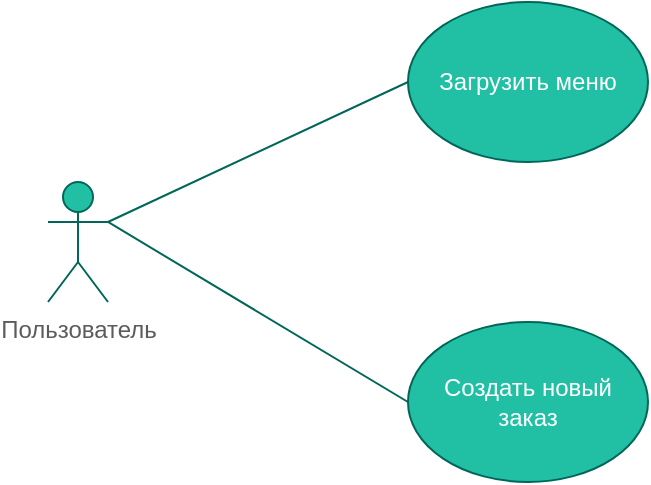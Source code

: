 <mxfile version="15.5.2" type="github">
  <diagram id="WkRiMmGhr8Pje_BgADpZ" name="Page-1">
    <mxGraphModel dx="569" dy="306" grid="1" gridSize="10" guides="1" tooltips="1" connect="1" arrows="1" fold="1" page="1" pageScale="1" pageWidth="850" pageHeight="1100" math="0" shadow="0">
      <root>
        <mxCell id="0" />
        <mxCell id="1" parent="0" />
        <mxCell id="j5ldB96CixXYRs785qHs-1" value="Пользователь" style="shape=umlActor;verticalLabelPosition=bottom;verticalAlign=top;html=1;outlineConnect=0;fillColor=#21C0A5;strokeColor=#006658;fontColor=#5C5C5C;" parent="1" vertex="1">
          <mxGeometry x="150" y="120" width="30" height="60" as="geometry" />
        </mxCell>
        <mxCell id="j5ldB96CixXYRs785qHs-2" value="&lt;font color=&quot;#ffffff&quot;&gt;Загрузить меню&lt;/font&gt;" style="ellipse;whiteSpace=wrap;html=1;fillColor=#21C0A5;strokeColor=#006658;fontColor=#5C5C5C;" parent="1" vertex="1">
          <mxGeometry x="330" y="30" width="120" height="80" as="geometry" />
        </mxCell>
        <mxCell id="RrypMtc66WmKLvhK7Tp5-1" value="" style="endArrow=none;html=1;rounded=0;entryX=0;entryY=0.5;entryDx=0;entryDy=0;strokeColor=#006658;fontColor=#5C5C5C;" parent="1" target="j5ldB96CixXYRs785qHs-2" edge="1">
          <mxGeometry width="50" height="50" relative="1" as="geometry">
            <mxPoint x="180" y="140" as="sourcePoint" />
            <mxPoint x="180" y="300" as="targetPoint" />
          </mxGeometry>
        </mxCell>
        <mxCell id="RrypMtc66WmKLvhK7Tp5-2" value="" style="endArrow=none;html=1;rounded=0;entryX=0;entryY=0.5;entryDx=0;entryDy=0;exitX=1;exitY=0.333;exitDx=0;exitDy=0;exitPerimeter=0;strokeColor=#006658;fontColor=#5C5C5C;" parent="1" source="j5ldB96CixXYRs785qHs-1" target="Vl7bvBFmudJsKuVfWuDq-1" edge="1">
          <mxGeometry width="50" height="50" relative="1" as="geometry">
            <mxPoint x="180" y="310" as="sourcePoint" />
            <mxPoint x="330" y="230" as="targetPoint" />
          </mxGeometry>
        </mxCell>
        <mxCell id="Vl7bvBFmudJsKuVfWuDq-1" value="&lt;font color=&quot;#ffffff&quot;&gt;Создать новый&lt;br&gt;заказ&lt;/font&gt;" style="ellipse;whiteSpace=wrap;html=1;fillColor=#21C0A5;strokeColor=#006658;fontColor=#5C5C5C;" vertex="1" parent="1">
          <mxGeometry x="330" y="190" width="120" height="80" as="geometry" />
        </mxCell>
      </root>
    </mxGraphModel>
  </diagram>
</mxfile>
